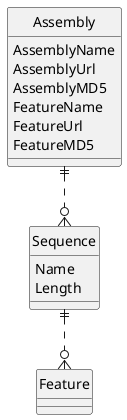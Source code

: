 @startuml features
hide circle

skinparam DefaultFontName "Helvetica Neue"
skinparam classAttributeFontStyle normal
skinparam noteFontSize 8
skinparam arrowFontSize 10
skinparam arrowFontStyle italic
skinparam monochrome true
skinparam shadowing false
skinparam linetype ortho
skinparam nodesep 50

entity Assembly {
    AssemblyName
    AssemblyUrl
    AssemblyMD5
    FeatureName
    FeatureUrl
    FeatureMD5
}

entity Sequence {
    Name
    Length
}

entity Feature {

}

Assembly ||..o{ Sequence
Sequence ||..o{ Feature

@enduml

@startuml variant
hide circle

skinparam DefaultFontName "Helvetica Neue"
skinparam classAttributeFontStyle normal
skinparam noteFontSize 8
skinparam arrowFontSize 10
skinparam arrowFontStyle italic
skinparam monochrome true
skinparam shadowing false
skinparam linetype ortho
skinparam nodesep 50

entity Assembly {
    AssemblyName
    AssemblyUrl
    AssemblyMD5
    FeatureName
    FeatureUrl
    FeatureMD5
}

entity Sequence {
    Name
    Length
}

entity Position {
    Locus
}

entity Transformation {
    DbSnp
    From
    To
    Type
}

entity TransformationType {
}

Assembly ||..o{ Sequence
Sequence ||..o{ Position
Position ||..o{ Transformation
TransformationType ||..o{ Transformation

@enduml

@startuml fonts
listfonts
@enduml